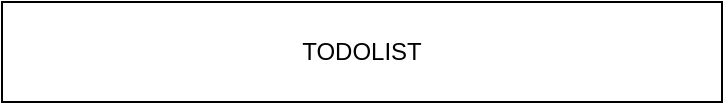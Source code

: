 <mxfile version="21.8.2" type="device">
  <diagram name="Seite-1" id="qQrRT1MlGp8XC2x_1857">
    <mxGraphModel dx="1434" dy="750" grid="1" gridSize="10" guides="1" tooltips="1" connect="1" arrows="1" fold="1" page="1" pageScale="1" pageWidth="827" pageHeight="1169" math="0" shadow="0">
      <root>
        <mxCell id="0" />
        <mxCell id="1" parent="0" />
        <mxCell id="TX5ti-A4RGM_3KueB7Qk-1" value="TODOLIST" style="rounded=0;whiteSpace=wrap;html=1;" vertex="1" parent="1">
          <mxGeometry x="200" y="40" width="360" height="50" as="geometry" />
        </mxCell>
      </root>
    </mxGraphModel>
  </diagram>
</mxfile>
